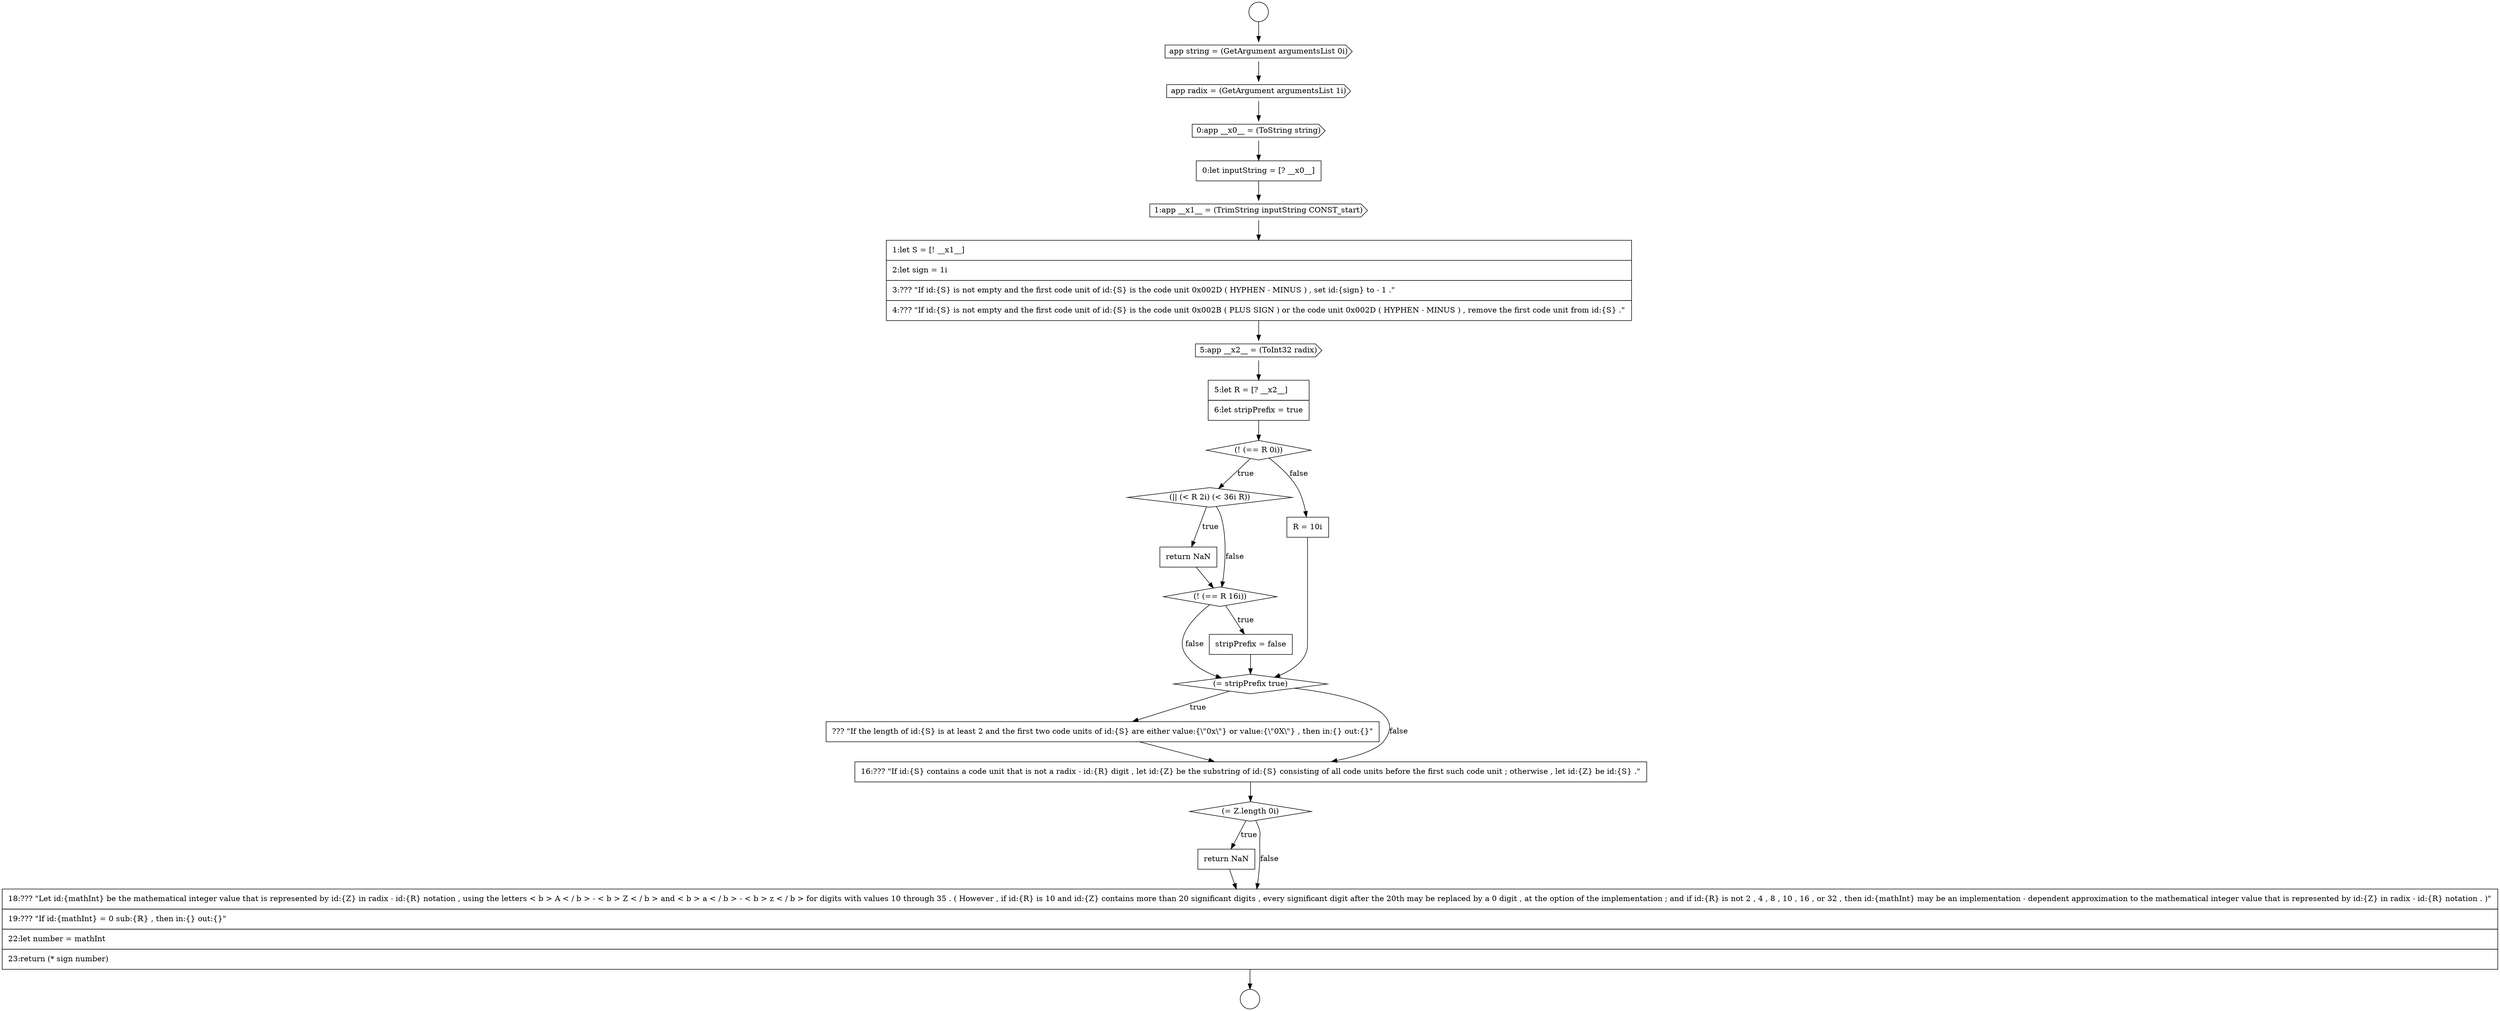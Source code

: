 digraph {
  node12189 [shape=cds, label=<<font color="black">app string = (GetArgument argumentsList 0i)</font>> color="black" fillcolor="white" style=filled]
  node12193 [shape=cds, label=<<font color="black">1:app __x1__ = (TrimString inputString CONST_start)</font>> color="black" fillcolor="white" style=filled]
  node12197 [shape=diamond, label=<<font color="black">(! (== R 0i))</font>> color="black" fillcolor="white" style=filled]
  node12204 [shape=none, margin=0, label=<<font color="black">
    <table border="0" cellborder="1" cellspacing="0" cellpadding="10">
      <tr><td align="left">??? &quot;If the length of id:{S} is at least 2 and the first two code units of id:{S} are either value:{\&quot;0x\&quot;} or value:{\&quot;0X\&quot;} , then in:{} out:{}&quot;</td></tr>
    </table>
  </font>> color="black" fillcolor="white" style=filled]
  node12190 [shape=cds, label=<<font color="black">app radix = (GetArgument argumentsList 1i)</font>> color="black" fillcolor="white" style=filled]
  node12196 [shape=none, margin=0, label=<<font color="black">
    <table border="0" cellborder="1" cellspacing="0" cellpadding="10">
      <tr><td align="left">5:let R = [? __x2__]</td></tr>
      <tr><td align="left">6:let stripPrefix = true</td></tr>
    </table>
  </font>> color="black" fillcolor="white" style=filled]
  node12191 [shape=cds, label=<<font color="black">0:app __x0__ = (ToString string)</font>> color="black" fillcolor="white" style=filled]
  node12199 [shape=none, margin=0, label=<<font color="black">
    <table border="0" cellborder="1" cellspacing="0" cellpadding="10">
      <tr><td align="left">return NaN</td></tr>
    </table>
  </font>> color="black" fillcolor="white" style=filled]
  node12195 [shape=cds, label=<<font color="black">5:app __x2__ = (ToInt32 radix)</font>> color="black" fillcolor="white" style=filled]
  node12192 [shape=none, margin=0, label=<<font color="black">
    <table border="0" cellborder="1" cellspacing="0" cellpadding="10">
      <tr><td align="left">0:let inputString = [? __x0__]</td></tr>
    </table>
  </font>> color="black" fillcolor="white" style=filled]
  node12207 [shape=none, margin=0, label=<<font color="black">
    <table border="0" cellborder="1" cellspacing="0" cellpadding="10">
      <tr><td align="left">return NaN</td></tr>
    </table>
  </font>> color="black" fillcolor="white" style=filled]
  node12194 [shape=none, margin=0, label=<<font color="black">
    <table border="0" cellborder="1" cellspacing="0" cellpadding="10">
      <tr><td align="left">1:let S = [! __x1__]</td></tr>
      <tr><td align="left">2:let sign = 1i</td></tr>
      <tr><td align="left">3:??? &quot;If id:{S} is not empty and the first code unit of id:{S} is the code unit 0x002D ( HYPHEN - MINUS ) , set id:{sign} to - 1 .&quot;</td></tr>
      <tr><td align="left">4:??? &quot;If id:{S} is not empty and the first code unit of id:{S} is the code unit 0x002B ( PLUS SIGN ) or the code unit 0x002D ( HYPHEN - MINUS ) , remove the first code unit from id:{S} .&quot;</td></tr>
    </table>
  </font>> color="black" fillcolor="white" style=filled]
  node12208 [shape=none, margin=0, label=<<font color="black">
    <table border="0" cellborder="1" cellspacing="0" cellpadding="10">
      <tr><td align="left">18:??? &quot;Let id:{mathInt} be the mathematical integer value that is represented by id:{Z} in radix - id:{R} notation , using the letters &lt; b &gt; A &lt; / b &gt; - &lt; b &gt; Z &lt; / b &gt; and &lt; b &gt; a &lt; / b &gt; - &lt; b &gt; z &lt; / b &gt; for digits with values 10 through 35 . ( However , if id:{R} is 10 and id:{Z} contains more than 20 significant digits , every significant digit after the 20th may be replaced by a 0 digit , at the option of the implementation ; and if id:{R} is not 2 , 4 , 8 , 10 , 16 , or 32 , then id:{mathInt} may be an implementation - dependent approximation to the mathematical integer value that is represented by id:{Z} in radix - id:{R} notation . )&quot;</td></tr>
      <tr><td align="left">19:??? &quot;If id:{mathInt} = 0 sub:{ℝ} , then in:{} out:{}&quot;</td></tr>
      <tr><td align="left">22:let number = mathInt</td></tr>
      <tr><td align="left">23:return (* sign number)</td></tr>
    </table>
  </font>> color="black" fillcolor="white" style=filled]
  node12198 [shape=diamond, label=<<font color="black">(|| (&lt; R 2i) (&lt; 36i R))</font>> color="black" fillcolor="white" style=filled]
  node12188 [shape=circle label=" " color="black" fillcolor="white" style=filled]
  node12203 [shape=diamond, label=<<font color="black">(= stripPrefix true)</font>> color="black" fillcolor="white" style=filled]
  node12200 [shape=diamond, label=<<font color="black">(! (== R 16i))</font>> color="black" fillcolor="white" style=filled]
  node12205 [shape=none, margin=0, label=<<font color="black">
    <table border="0" cellborder="1" cellspacing="0" cellpadding="10">
      <tr><td align="left">16:??? &quot;If id:{S} contains a code unit that is not a radix - id:{R} digit , let id:{Z} be the substring of id:{S} consisting of all code units before the first such code unit ; otherwise , let id:{Z} be id:{S} .&quot;</td></tr>
    </table>
  </font>> color="black" fillcolor="white" style=filled]
  node12201 [shape=none, margin=0, label=<<font color="black">
    <table border="0" cellborder="1" cellspacing="0" cellpadding="10">
      <tr><td align="left">stripPrefix = false</td></tr>
    </table>
  </font>> color="black" fillcolor="white" style=filled]
  node12206 [shape=diamond, label=<<font color="black">(= Z.length 0i)</font>> color="black" fillcolor="white" style=filled]
  node12187 [shape=circle label=" " color="black" fillcolor="white" style=filled]
  node12202 [shape=none, margin=0, label=<<font color="black">
    <table border="0" cellborder="1" cellspacing="0" cellpadding="10">
      <tr><td align="left">R = 10i</td></tr>
    </table>
  </font>> color="black" fillcolor="white" style=filled]
  node12198 -> node12199 [label=<<font color="black">true</font>> color="black"]
  node12198 -> node12200 [label=<<font color="black">false</font>> color="black"]
  node12191 -> node12192 [ color="black"]
  node12204 -> node12205 [ color="black"]
  node12194 -> node12195 [ color="black"]
  node12195 -> node12196 [ color="black"]
  node12197 -> node12198 [label=<<font color="black">true</font>> color="black"]
  node12197 -> node12202 [label=<<font color="black">false</font>> color="black"]
  node12208 -> node12188 [ color="black"]
  node12187 -> node12189 [ color="black"]
  node12207 -> node12208 [ color="black"]
  node12201 -> node12203 [ color="black"]
  node12192 -> node12193 [ color="black"]
  node12206 -> node12207 [label=<<font color="black">true</font>> color="black"]
  node12206 -> node12208 [label=<<font color="black">false</font>> color="black"]
  node12193 -> node12194 [ color="black"]
  node12196 -> node12197 [ color="black"]
  node12189 -> node12190 [ color="black"]
  node12190 -> node12191 [ color="black"]
  node12203 -> node12204 [label=<<font color="black">true</font>> color="black"]
  node12203 -> node12205 [label=<<font color="black">false</font>> color="black"]
  node12202 -> node12203 [ color="black"]
  node12200 -> node12201 [label=<<font color="black">true</font>> color="black"]
  node12200 -> node12203 [label=<<font color="black">false</font>> color="black"]
  node12199 -> node12200 [ color="black"]
  node12205 -> node12206 [ color="black"]
}
